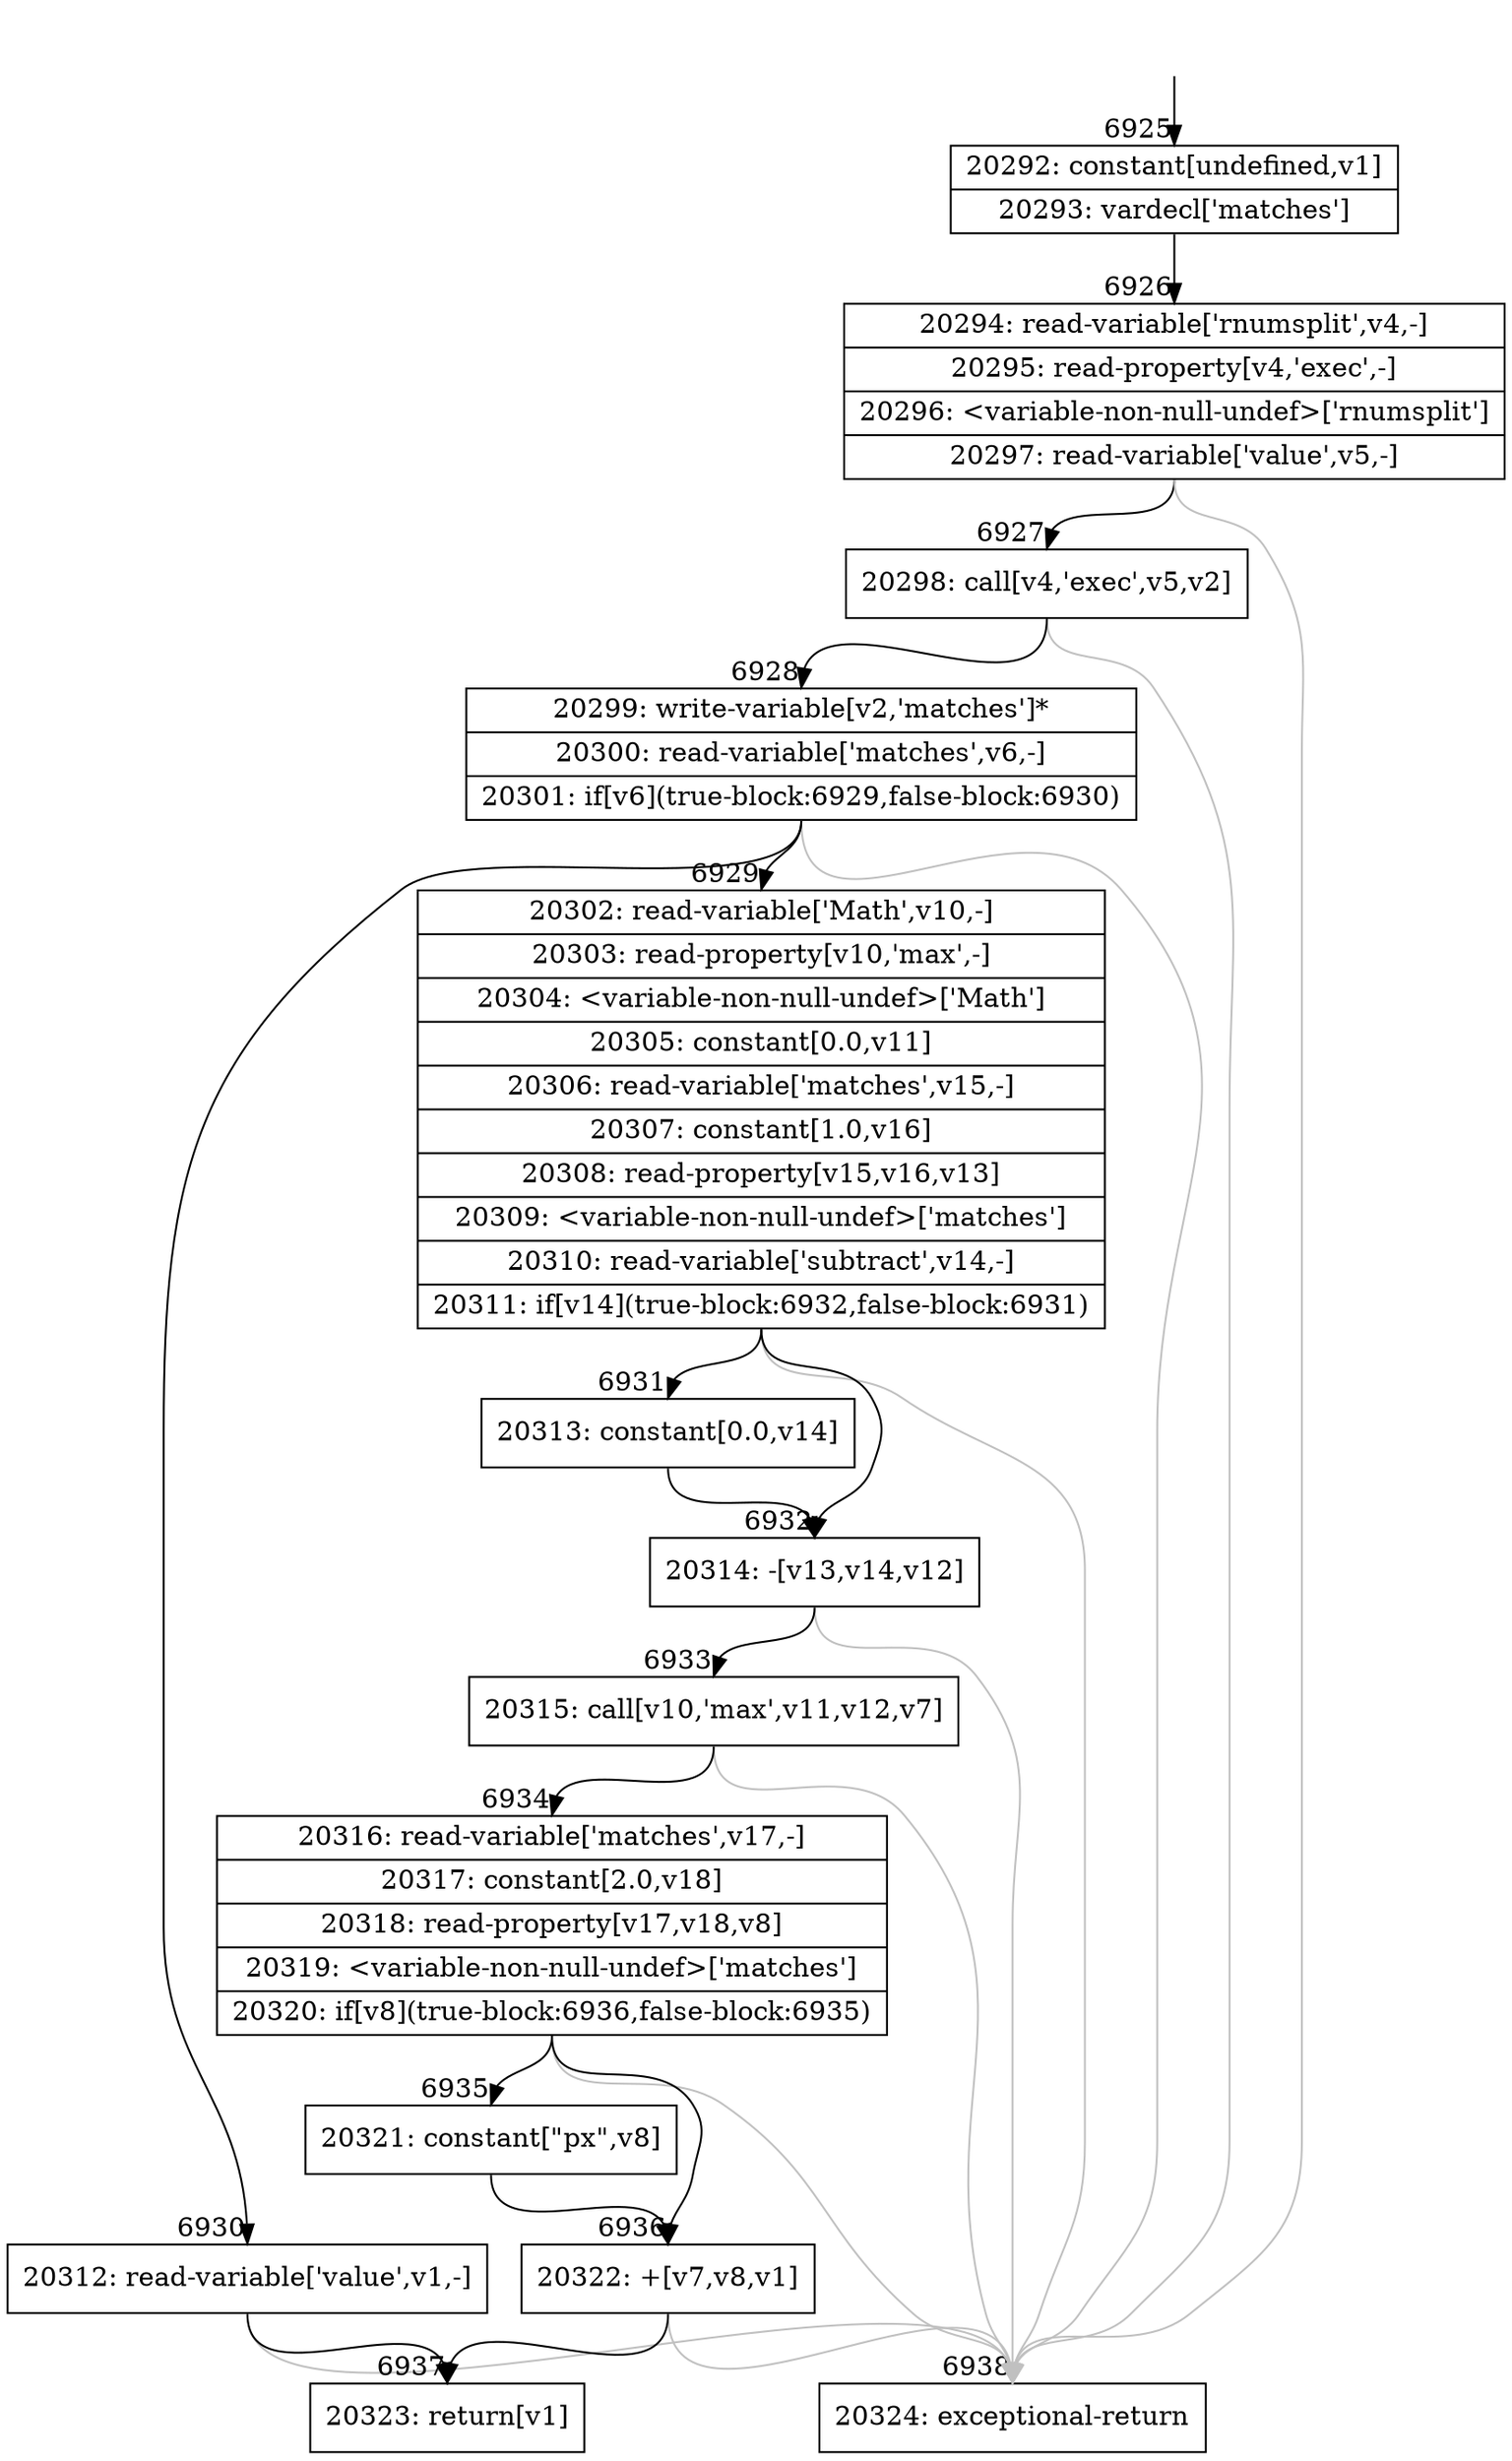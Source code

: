 digraph {
rankdir="TD"
BB_entry435[shape=none,label=""];
BB_entry435 -> BB6925 [tailport=s, headport=n, headlabel="    6925"]
BB6925 [shape=record label="{20292: constant[undefined,v1]|20293: vardecl['matches']}" ] 
BB6925 -> BB6926 [tailport=s, headport=n, headlabel="      6926"]
BB6926 [shape=record label="{20294: read-variable['rnumsplit',v4,-]|20295: read-property[v4,'exec',-]|20296: \<variable-non-null-undef\>['rnumsplit']|20297: read-variable['value',v5,-]}" ] 
BB6926 -> BB6927 [tailport=s, headport=n, headlabel="      6927"]
BB6926 -> BB6938 [tailport=s, headport=n, color=gray, headlabel="      6938"]
BB6927 [shape=record label="{20298: call[v4,'exec',v5,v2]}" ] 
BB6927 -> BB6928 [tailport=s, headport=n, headlabel="      6928"]
BB6927 -> BB6938 [tailport=s, headport=n, color=gray]
BB6928 [shape=record label="{20299: write-variable[v2,'matches']*|20300: read-variable['matches',v6,-]|20301: if[v6](true-block:6929,false-block:6930)}" ] 
BB6928 -> BB6929 [tailport=s, headport=n, headlabel="      6929"]
BB6928 -> BB6930 [tailport=s, headport=n, headlabel="      6930"]
BB6928 -> BB6938 [tailport=s, headport=n, color=gray]
BB6929 [shape=record label="{20302: read-variable['Math',v10,-]|20303: read-property[v10,'max',-]|20304: \<variable-non-null-undef\>['Math']|20305: constant[0.0,v11]|20306: read-variable['matches',v15,-]|20307: constant[1.0,v16]|20308: read-property[v15,v16,v13]|20309: \<variable-non-null-undef\>['matches']|20310: read-variable['subtract',v14,-]|20311: if[v14](true-block:6932,false-block:6931)}" ] 
BB6929 -> BB6932 [tailport=s, headport=n, headlabel="      6932"]
BB6929 -> BB6931 [tailport=s, headport=n, headlabel="      6931"]
BB6929 -> BB6938 [tailport=s, headport=n, color=gray]
BB6930 [shape=record label="{20312: read-variable['value',v1,-]}" ] 
BB6930 -> BB6937 [tailport=s, headport=n, headlabel="      6937"]
BB6930 -> BB6938 [tailport=s, headport=n, color=gray]
BB6931 [shape=record label="{20313: constant[0.0,v14]}" ] 
BB6931 -> BB6932 [tailport=s, headport=n]
BB6932 [shape=record label="{20314: -[v13,v14,v12]}" ] 
BB6932 -> BB6933 [tailport=s, headport=n, headlabel="      6933"]
BB6932 -> BB6938 [tailport=s, headport=n, color=gray]
BB6933 [shape=record label="{20315: call[v10,'max',v11,v12,v7]}" ] 
BB6933 -> BB6934 [tailport=s, headport=n, headlabel="      6934"]
BB6933 -> BB6938 [tailport=s, headport=n, color=gray]
BB6934 [shape=record label="{20316: read-variable['matches',v17,-]|20317: constant[2.0,v18]|20318: read-property[v17,v18,v8]|20319: \<variable-non-null-undef\>['matches']|20320: if[v8](true-block:6936,false-block:6935)}" ] 
BB6934 -> BB6936 [tailport=s, headport=n, headlabel="      6936"]
BB6934 -> BB6935 [tailport=s, headport=n, headlabel="      6935"]
BB6934 -> BB6938 [tailport=s, headport=n, color=gray]
BB6935 [shape=record label="{20321: constant[\"px\",v8]}" ] 
BB6935 -> BB6936 [tailport=s, headport=n]
BB6936 [shape=record label="{20322: +[v7,v8,v1]}" ] 
BB6936 -> BB6937 [tailport=s, headport=n]
BB6936 -> BB6938 [tailport=s, headport=n, color=gray]
BB6937 [shape=record label="{20323: return[v1]}" ] 
BB6938 [shape=record label="{20324: exceptional-return}" ] 
}
